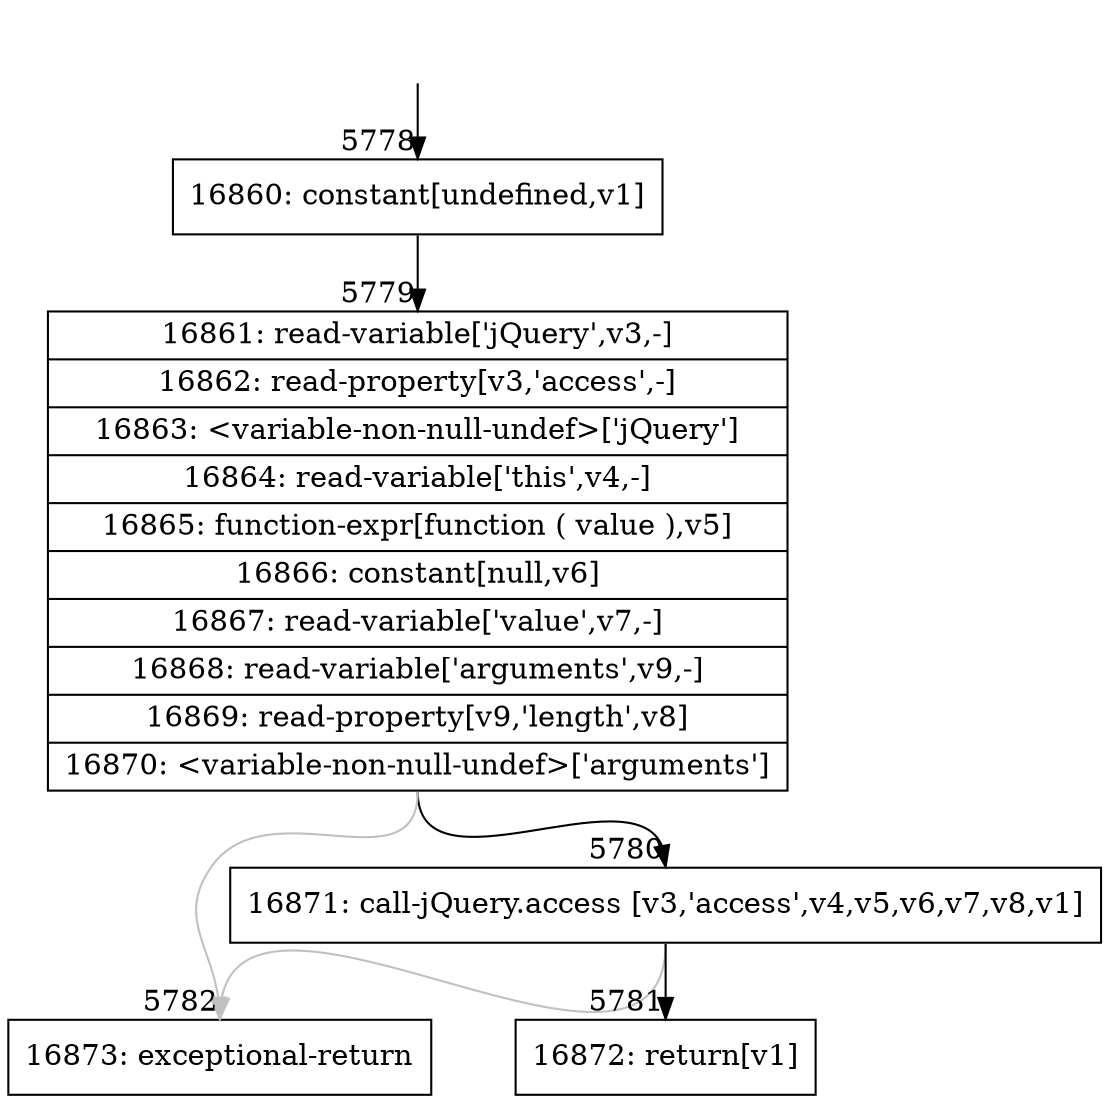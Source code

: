 digraph {
rankdir="TD"
BB_entry373[shape=none,label=""];
BB_entry373 -> BB5778 [tailport=s, headport=n, headlabel="    5778"]
BB5778 [shape=record label="{16860: constant[undefined,v1]}" ] 
BB5778 -> BB5779 [tailport=s, headport=n, headlabel="      5779"]
BB5779 [shape=record label="{16861: read-variable['jQuery',v3,-]|16862: read-property[v3,'access',-]|16863: \<variable-non-null-undef\>['jQuery']|16864: read-variable['this',v4,-]|16865: function-expr[function ( value ),v5]|16866: constant[null,v6]|16867: read-variable['value',v7,-]|16868: read-variable['arguments',v9,-]|16869: read-property[v9,'length',v8]|16870: \<variable-non-null-undef\>['arguments']}" ] 
BB5779 -> BB5780 [tailport=s, headport=n, headlabel="      5780"]
BB5779 -> BB5782 [tailport=s, headport=n, color=gray, headlabel="      5782"]
BB5780 [shape=record label="{16871: call-jQuery.access [v3,'access',v4,v5,v6,v7,v8,v1]}" ] 
BB5780 -> BB5781 [tailport=s, headport=n, headlabel="      5781"]
BB5780 -> BB5782 [tailport=s, headport=n, color=gray]
BB5781 [shape=record label="{16872: return[v1]}" ] 
BB5782 [shape=record label="{16873: exceptional-return}" ] 
//#$~ 5880
}
